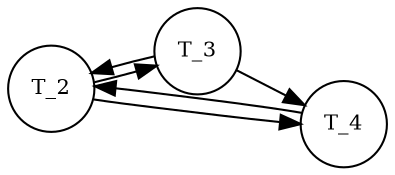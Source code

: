 digraph G {
	graph [ranksep=0.4, nodesep=0.1,rankdir=LR]
 	 node [shape=circle,fontsize=10];
	"T_2" -> "T_3" -> "T_4"
	"T_2" -> "T_4" -> "T_2"
	"T_3" -> "T_2"
}